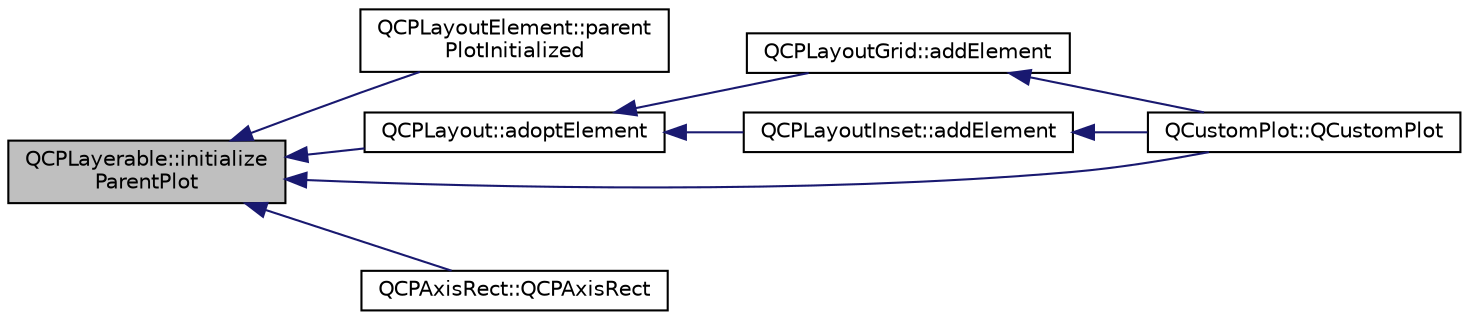 digraph "QCPLayerable::initializeParentPlot"
{
  edge [fontname="Helvetica",fontsize="10",labelfontname="Helvetica",labelfontsize="10"];
  node [fontname="Helvetica",fontsize="10",shape=record];
  rankdir="LR";
  Node108 [label="QCPLayerable::initialize\lParentPlot",height=0.2,width=0.4,color="black", fillcolor="grey75", style="filled", fontcolor="black"];
  Node108 -> Node109 [dir="back",color="midnightblue",fontsize="10",style="solid",fontname="Helvetica"];
  Node109 [label="QCPLayoutElement::parent\lPlotInitialized",height=0.2,width=0.4,color="black", fillcolor="white", style="filled",URL="$d5/db3/class_q_c_p_layout_element.html#a1478899e80e8244b411e96ec3b2e5ce2"];
  Node108 -> Node110 [dir="back",color="midnightblue",fontsize="10",style="solid",fontname="Helvetica"];
  Node110 [label="QCPLayout::adoptElement",height=0.2,width=0.4,color="black", fillcolor="white", style="filled",URL="$de/d58/class_q_c_p_layout.html#af6dbbc24156a808da29cd1ec031729a3"];
  Node110 -> Node111 [dir="back",color="midnightblue",fontsize="10",style="solid",fontname="Helvetica"];
  Node111 [label="QCPLayoutGrid::addElement",height=0.2,width=0.4,color="black", fillcolor="white", style="filled",URL="$df/dd4/class_q_c_p_layout_grid.html#adff1a2ca691ed83d2d24a4cd1fe17012"];
  Node111 -> Node112 [dir="back",color="midnightblue",fontsize="10",style="solid",fontname="Helvetica"];
  Node112 [label="QCustomPlot::QCustomPlot",height=0.2,width=0.4,color="black", fillcolor="white", style="filled",URL="$dd/d9b/class_q_custom_plot.html#a45b99626558651a6428b83972b0b34b8"];
  Node110 -> Node113 [dir="back",color="midnightblue",fontsize="10",style="solid",fontname="Helvetica"];
  Node113 [label="QCPLayoutInset::addElement",height=0.2,width=0.4,color="black", fillcolor="white", style="filled",URL="$db/d91/class_q_c_p_layout_inset.html#ad61529eb576af7f04dff94abb10c745a"];
  Node113 -> Node112 [dir="back",color="midnightblue",fontsize="10",style="solid",fontname="Helvetica"];
  Node108 -> Node112 [dir="back",color="midnightblue",fontsize="10",style="solid",fontname="Helvetica"];
  Node108 -> Node114 [dir="back",color="midnightblue",fontsize="10",style="solid",fontname="Helvetica"];
  Node114 [label="QCPAxisRect::QCPAxisRect",height=0.2,width=0.4,color="black", fillcolor="white", style="filled",URL="$d8/dad/class_q_c_p_axis_rect.html#a60b31dece805462c1b82eea2e69ba042"];
}
